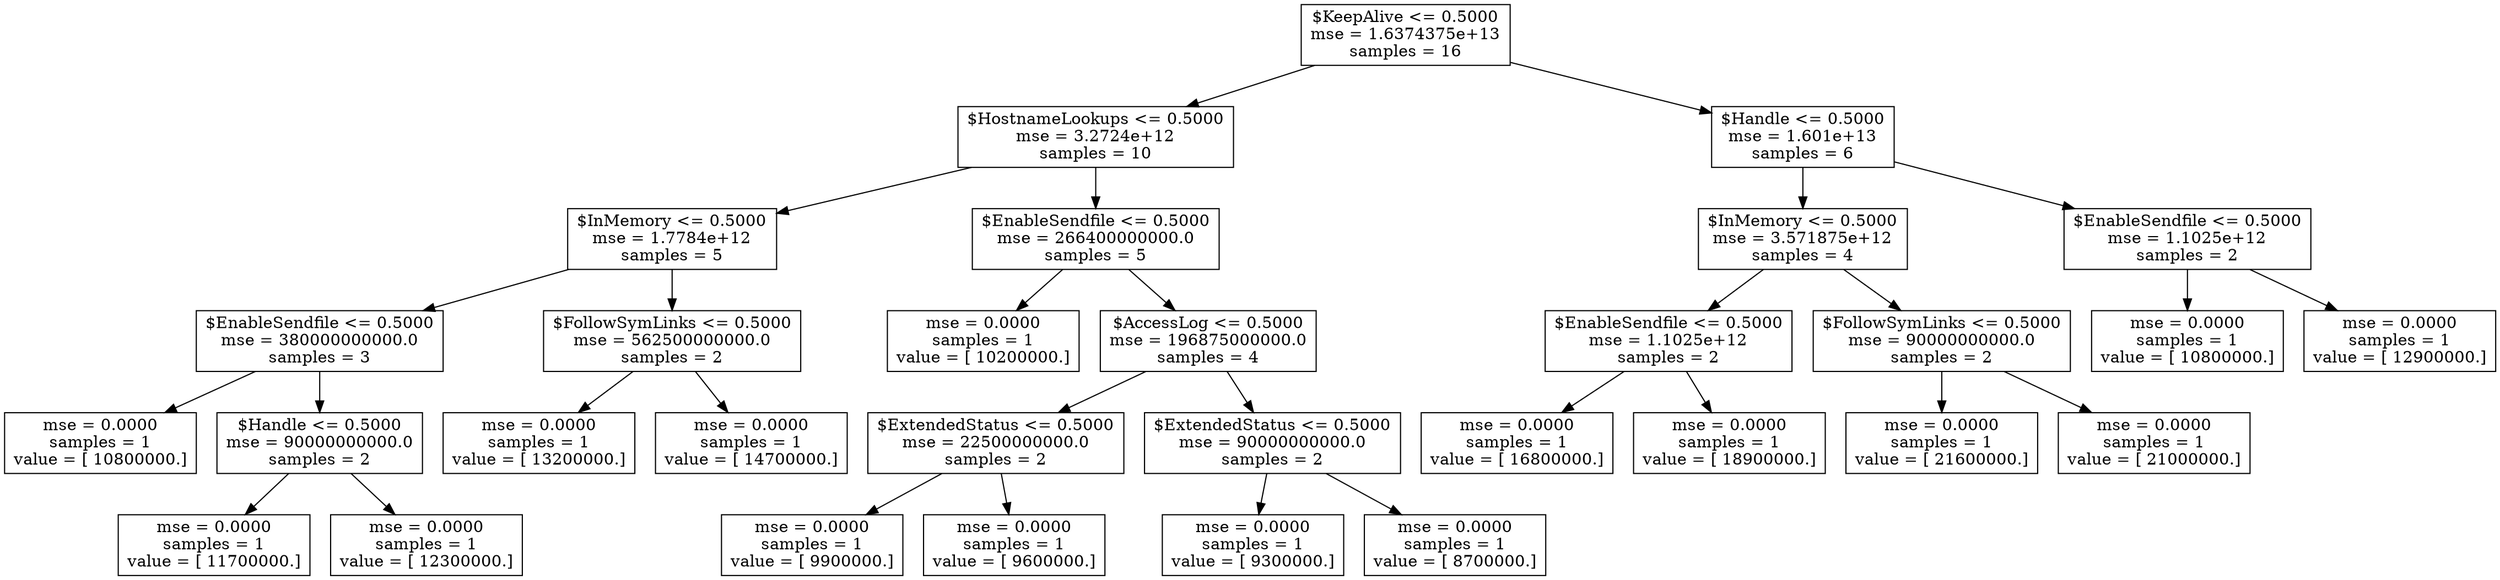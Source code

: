 digraph Tree {
0 [label="$KeepAlive <= 0.5000\nmse = 1.6374375e+13\nsamples = 16", shape="box"] ;
1 [label="$HostnameLookups <= 0.5000\nmse = 3.2724e+12\nsamples = 10", shape="box"] ;
0 -> 1 ;
2 [label="$InMemory <= 0.5000\nmse = 1.7784e+12\nsamples = 5", shape="box"] ;
1 -> 2 ;
3 [label="$EnableSendfile <= 0.5000\nmse = 380000000000.0\nsamples = 3", shape="box"] ;
2 -> 3 ;
4 [label="mse = 0.0000\nsamples = 1\nvalue = [ 10800000.]", shape="box"] ;
3 -> 4 ;
5 [label="$Handle <= 0.5000\nmse = 90000000000.0\nsamples = 2", shape="box"] ;
3 -> 5 ;
6 [label="mse = 0.0000\nsamples = 1\nvalue = [ 11700000.]", shape="box"] ;
5 -> 6 ;
7 [label="mse = 0.0000\nsamples = 1\nvalue = [ 12300000.]", shape="box"] ;
5 -> 7 ;
8 [label="$FollowSymLinks <= 0.5000\nmse = 562500000000.0\nsamples = 2", shape="box"] ;
2 -> 8 ;
9 [label="mse = 0.0000\nsamples = 1\nvalue = [ 13200000.]", shape="box"] ;
8 -> 9 ;
10 [label="mse = 0.0000\nsamples = 1\nvalue = [ 14700000.]", shape="box"] ;
8 -> 10 ;
11 [label="$EnableSendfile <= 0.5000\nmse = 266400000000.0\nsamples = 5", shape="box"] ;
1 -> 11 ;
12 [label="mse = 0.0000\nsamples = 1\nvalue = [ 10200000.]", shape="box"] ;
11 -> 12 ;
13 [label="$AccessLog <= 0.5000\nmse = 196875000000.0\nsamples = 4", shape="box"] ;
11 -> 13 ;
14 [label="$ExtendedStatus <= 0.5000\nmse = 22500000000.0\nsamples = 2", shape="box"] ;
13 -> 14 ;
15 [label="mse = 0.0000\nsamples = 1\nvalue = [ 9900000.]", shape="box"] ;
14 -> 15 ;
16 [label="mse = 0.0000\nsamples = 1\nvalue = [ 9600000.]", shape="box"] ;
14 -> 16 ;
17 [label="$ExtendedStatus <= 0.5000\nmse = 90000000000.0\nsamples = 2", shape="box"] ;
13 -> 17 ;
18 [label="mse = 0.0000\nsamples = 1\nvalue = [ 9300000.]", shape="box"] ;
17 -> 18 ;
19 [label="mse = 0.0000\nsamples = 1\nvalue = [ 8700000.]", shape="box"] ;
17 -> 19 ;
20 [label="$Handle <= 0.5000\nmse = 1.601e+13\nsamples = 6", shape="box"] ;
0 -> 20 ;
21 [label="$InMemory <= 0.5000\nmse = 3.571875e+12\nsamples = 4", shape="box"] ;
20 -> 21 ;
22 [label="$EnableSendfile <= 0.5000\nmse = 1.1025e+12\nsamples = 2", shape="box"] ;
21 -> 22 ;
23 [label="mse = 0.0000\nsamples = 1\nvalue = [ 16800000.]", shape="box"] ;
22 -> 23 ;
24 [label="mse = 0.0000\nsamples = 1\nvalue = [ 18900000.]", shape="box"] ;
22 -> 24 ;
25 [label="$FollowSymLinks <= 0.5000\nmse = 90000000000.0\nsamples = 2", shape="box"] ;
21 -> 25 ;
26 [label="mse = 0.0000\nsamples = 1\nvalue = [ 21600000.]", shape="box"] ;
25 -> 26 ;
27 [label="mse = 0.0000\nsamples = 1\nvalue = [ 21000000.]", shape="box"] ;
25 -> 27 ;
28 [label="$EnableSendfile <= 0.5000\nmse = 1.1025e+12\nsamples = 2", shape="box"] ;
20 -> 28 ;
29 [label="mse = 0.0000\nsamples = 1\nvalue = [ 10800000.]", shape="box"] ;
28 -> 29 ;
30 [label="mse = 0.0000\nsamples = 1\nvalue = [ 12900000.]", shape="box"] ;
28 -> 30 ;
}